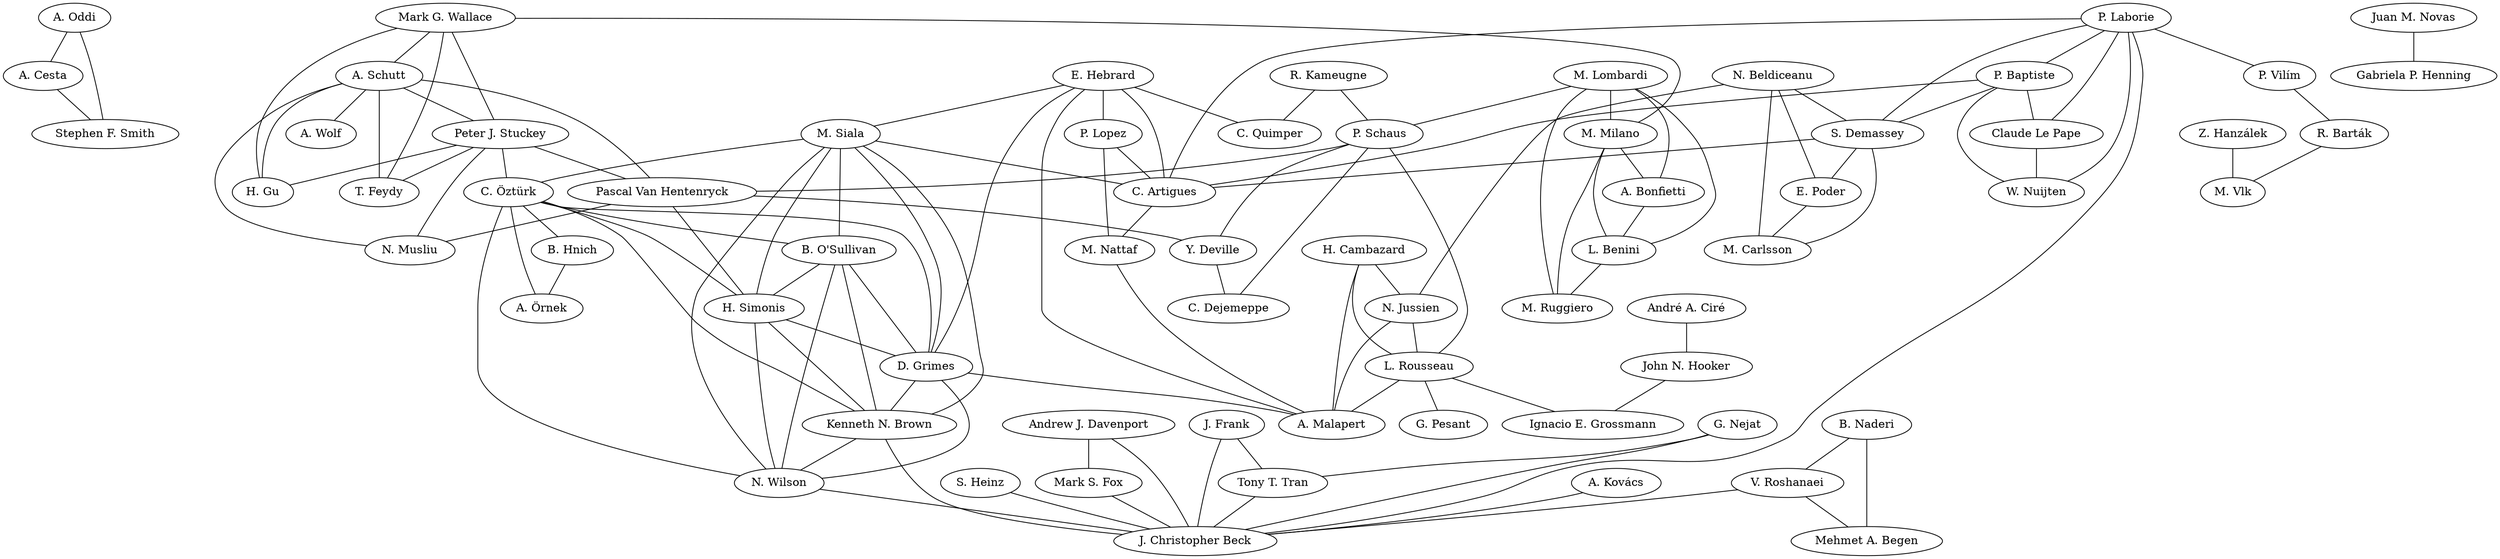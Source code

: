 strict graph coauth {
a284 [label="A. Oddi"]
a17 [label="H. Simonis"]
a313 [label="M. Vlk"]
a207 [label="C. Dejemeppe"]
a155 [label="T. Feydy"]
a152 [label="Y. Deville"]
a527 [label="Juan M. Novas"]
a6 [label="C. Artigues"]
a117 [label="Mark G. Wallace"]
a843 [label="Mehmet A. Begen"]
a385 [label="Ignacio E. Grossmann"]
a245 [label="S. Demassey"]
a286 [label="A. Cesta"]
a144 [label="M. Milano"]
a82 [label="A. Malapert"]
a1 [label="E. Hebrard"]
a118 [label="P. Laborie"]
a16 [label="B. O'Sullivan"]
a164 [label="Claude Le Pape"]
a805 [label="Tony T. Tran"]
a148 [label="P. Schaus"]
a139 [label="A. Örnek"]
a3 [label="P. Lopez"]
a153 [label="R. Barták"]
a339 [label="H. Gu"]
a45 [label="N. Musliu"]
a662 [label="W. Nuijten"]
a136 [label="C. Öztürk"]
a300 [label="Stephen F. Smith"]
a143 [label="M. Lombardi"]
a734 [label="V. Roshanaei"]
a91 [label="M. Carlsson"]
a134 [label="S. Heinz"]
a182 [label="D. Grimes"]
a361 [label="E. Poder"]
a125 [label="A. Schutt"]
a37 [label="C. Quimper"]
a724 [label="M. Ruggiero"]
a138 [label="B. Hnich"]
a121 [label="P. Vilím"]
a8 [label="G. Pesant"]
a129 [label="N. Beldiceanu"]
a1011 [label="H. Cambazard"]
a249 [label="N. Jussien"]
a594 [label="Gabriela P. Henning"]
a203 [label="A. Bonfietti"]
a329 [label="L. Rousseau"]
a163 [label="P. Baptiste"]
a130 [label="M. Siala"]
a832 [label="N. Wilson"]
a149 [label="Pascal Van Hentenryck"]
a304 [label="Mark S. Fox"]
a247 [label="L. Benini"]
a250 [label="Andrew J. Davenport"]
a81 [label="M. Nattaf"]
a222 [label="Kenneth N. Brown"]
a382 [label="J. Frank"]
a147 [label="A. Kovács"]
a209 [label="G. Nejat"]
a126 [label="Peter J. Stuckey"]
a116 [label="Z. Hanzálek"]
a732 [label="B. Naderi"]
a89 [label="J. Christopher Beck"]
a161 [label="John N. Hooker"]
a10 [label="R. Kameugne"]
a51 [label="A. Wolf"]
a158 [label="André A. Ciré"]
  a1011 -- a249 [weight=5]
   a144 -- a203 [weight=9]
   a143 -- a203 [weight=8]
   a143 -- a144 [weight=23]
   a125 -- a126 [weight=16]
   a148 -- a152 [weight=3]
   a158 -- a161 [weight=2]
   a832 -- a89 [weight=3]
   a116 -- a313 [weight=4]
   a117 -- a144 [weight=2]
   a284 -- a286 [weight=5]
   a1 -- a6 [weight=5]
   a1 -- a3 [weight=5]
   a3 -- a6 [weight=10]
   a247 -- a724 [weight=5]
   a144 -- a247 [weight=15]
   a144 -- a724 [weight=5]
   a143 -- a247 [weight=12]
   a143 -- a724 [weight=4]
   a203 -- a247 [weight=4]
   a163 -- a164 [weight=8]
   a732 -- a843 [weight=5]
   a732 -- a734 [weight=5]
   a734 -- a843 [weight=2]
   a125 -- a155 [weight=8]
   a126 -- a155 [weight=8]
   a284 -- a300 [weight=5]
   a125 -- a339 [weight=3]
   a117 -- a125 [weight=8]
   a117 -- a339 [weight=3]
   a117 -- a126 [weight=8]
   a126 -- a339 [weight=3]
   a161 -- a385 [weight=1]
   a134 -- a89 [weight=3]
   a182 -- a82 [weight=1]
   a1 -- a82 [weight=1]
   a1 -- a182 [weight=4]
   a286 -- a300 [weight=3]
   a118 -- a89 [weight=1]
   a143 -- a148 [weight=2]
   a164 -- a662 [weight=4]
   a16 -- a17 [weight=8]
   a1011 -- a82 [weight=2]
   a1011 -- a329 [weight=2]
   a329 -- a82 [weight=2]
   a249 -- a82 [weight=2]
   a249 -- a329 [weight=2]
   a147 -- a89 [weight=3]
   a153 -- a313 [weight=1]
   a152 -- a207 [weight=1]
   a138 -- a139 [weight=4]
   a136 -- a139 [weight=5]
   a136 -- a138 [weight=3]
   a118 -- a662 [weight=3]
   a329 -- a8 [weight=3]
   a734 -- a89 [weight=1]
   a382 -- a805 [weight=3]
   a16 -- a182 [weight=3]
   a16 -- a222 [weight=2]
   a16 -- a832 [weight=2]
   a136 -- a16 [weight=2]
   a136 -- a182 [weight=2]
   a136 -- a17 [weight=2]
   a136 -- a222 [weight=2]
   a136 -- a832 [weight=2]
   a182 -- a222 [weight=2]
   a182 -- a832 [weight=2]
   a17 -- a182 [weight=3]
   a17 -- a222 [weight=2]
   a17 -- a832 [weight=2]
   a222 -- a832 [weight=2]
   a130 -- a16 [weight=2]
   a130 -- a136 [weight=2]
   a130 -- a182 [weight=2]
   a130 -- a17 [weight=2]
   a130 -- a222 [weight=2]
   a130 -- a832 [weight=2]
   a805 -- a89 [weight=10]
   a250 -- a89 [weight=4]
   a250 -- a304 [weight=4]
   a304 -- a89 [weight=8]
   a118 -- a121 [weight=2]
   a163 -- a662 [weight=3]
   a81 -- a82 [weight=3]
   a126 -- a149 [weight=1]
   a245 -- a6 [weight=2]
   a209 -- a89 [weight=5]
   a209 -- a805 [weight=3]
   a126 -- a136 [weight=1]
   a117 -- a155 [weight=5]
   a6 -- a81 [weight=4]
   a3 -- a81 [weight=4]
   a10 -- a37 [weight=1]
   a129 -- a361 [weight=5]
   a125 -- a51 [weight=2]
   a527 -- a594 [weight=5]
   a129 -- a91 [weight=7]
   a10 -- a148 [weight=1]
   a149 -- a152 [weight=2]
   a148 -- a149 [weight=1]
   a329 -- a385 [weight=1]
   a148 -- a207 [weight=3]
   a121 -- a153 [weight=2]
   a222 -- a89 [weight=2]
   a1 -- a130 [weight=1]
   a130 -- a6 [weight=1]
   a125 -- a149 [weight=2]
   a125 -- a45 [weight=1]
   a126 -- a45 [weight=1]
   a382 -- a89 [weight=2]
   a149 -- a17 [weight=2]
   a118 -- a164 [weight=1]
   a118 -- a163 [weight=2]
   a148 -- a329 [weight=1]
   a361 -- a91 [weight=2]
   a129 -- a245 [weight=1]
   a245 -- a361 [weight=1]
   a245 -- a91 [weight=1]
   a163 -- a6 [weight=1]
   a163 -- a245 [weight=1]
   a118 -- a6 [weight=1]
   a118 -- a245 [weight=1]
   a149 -- a45 [weight=1]
   a1 -- a37 [weight=1]
   a129 -- a249 [weight=1]
 }
